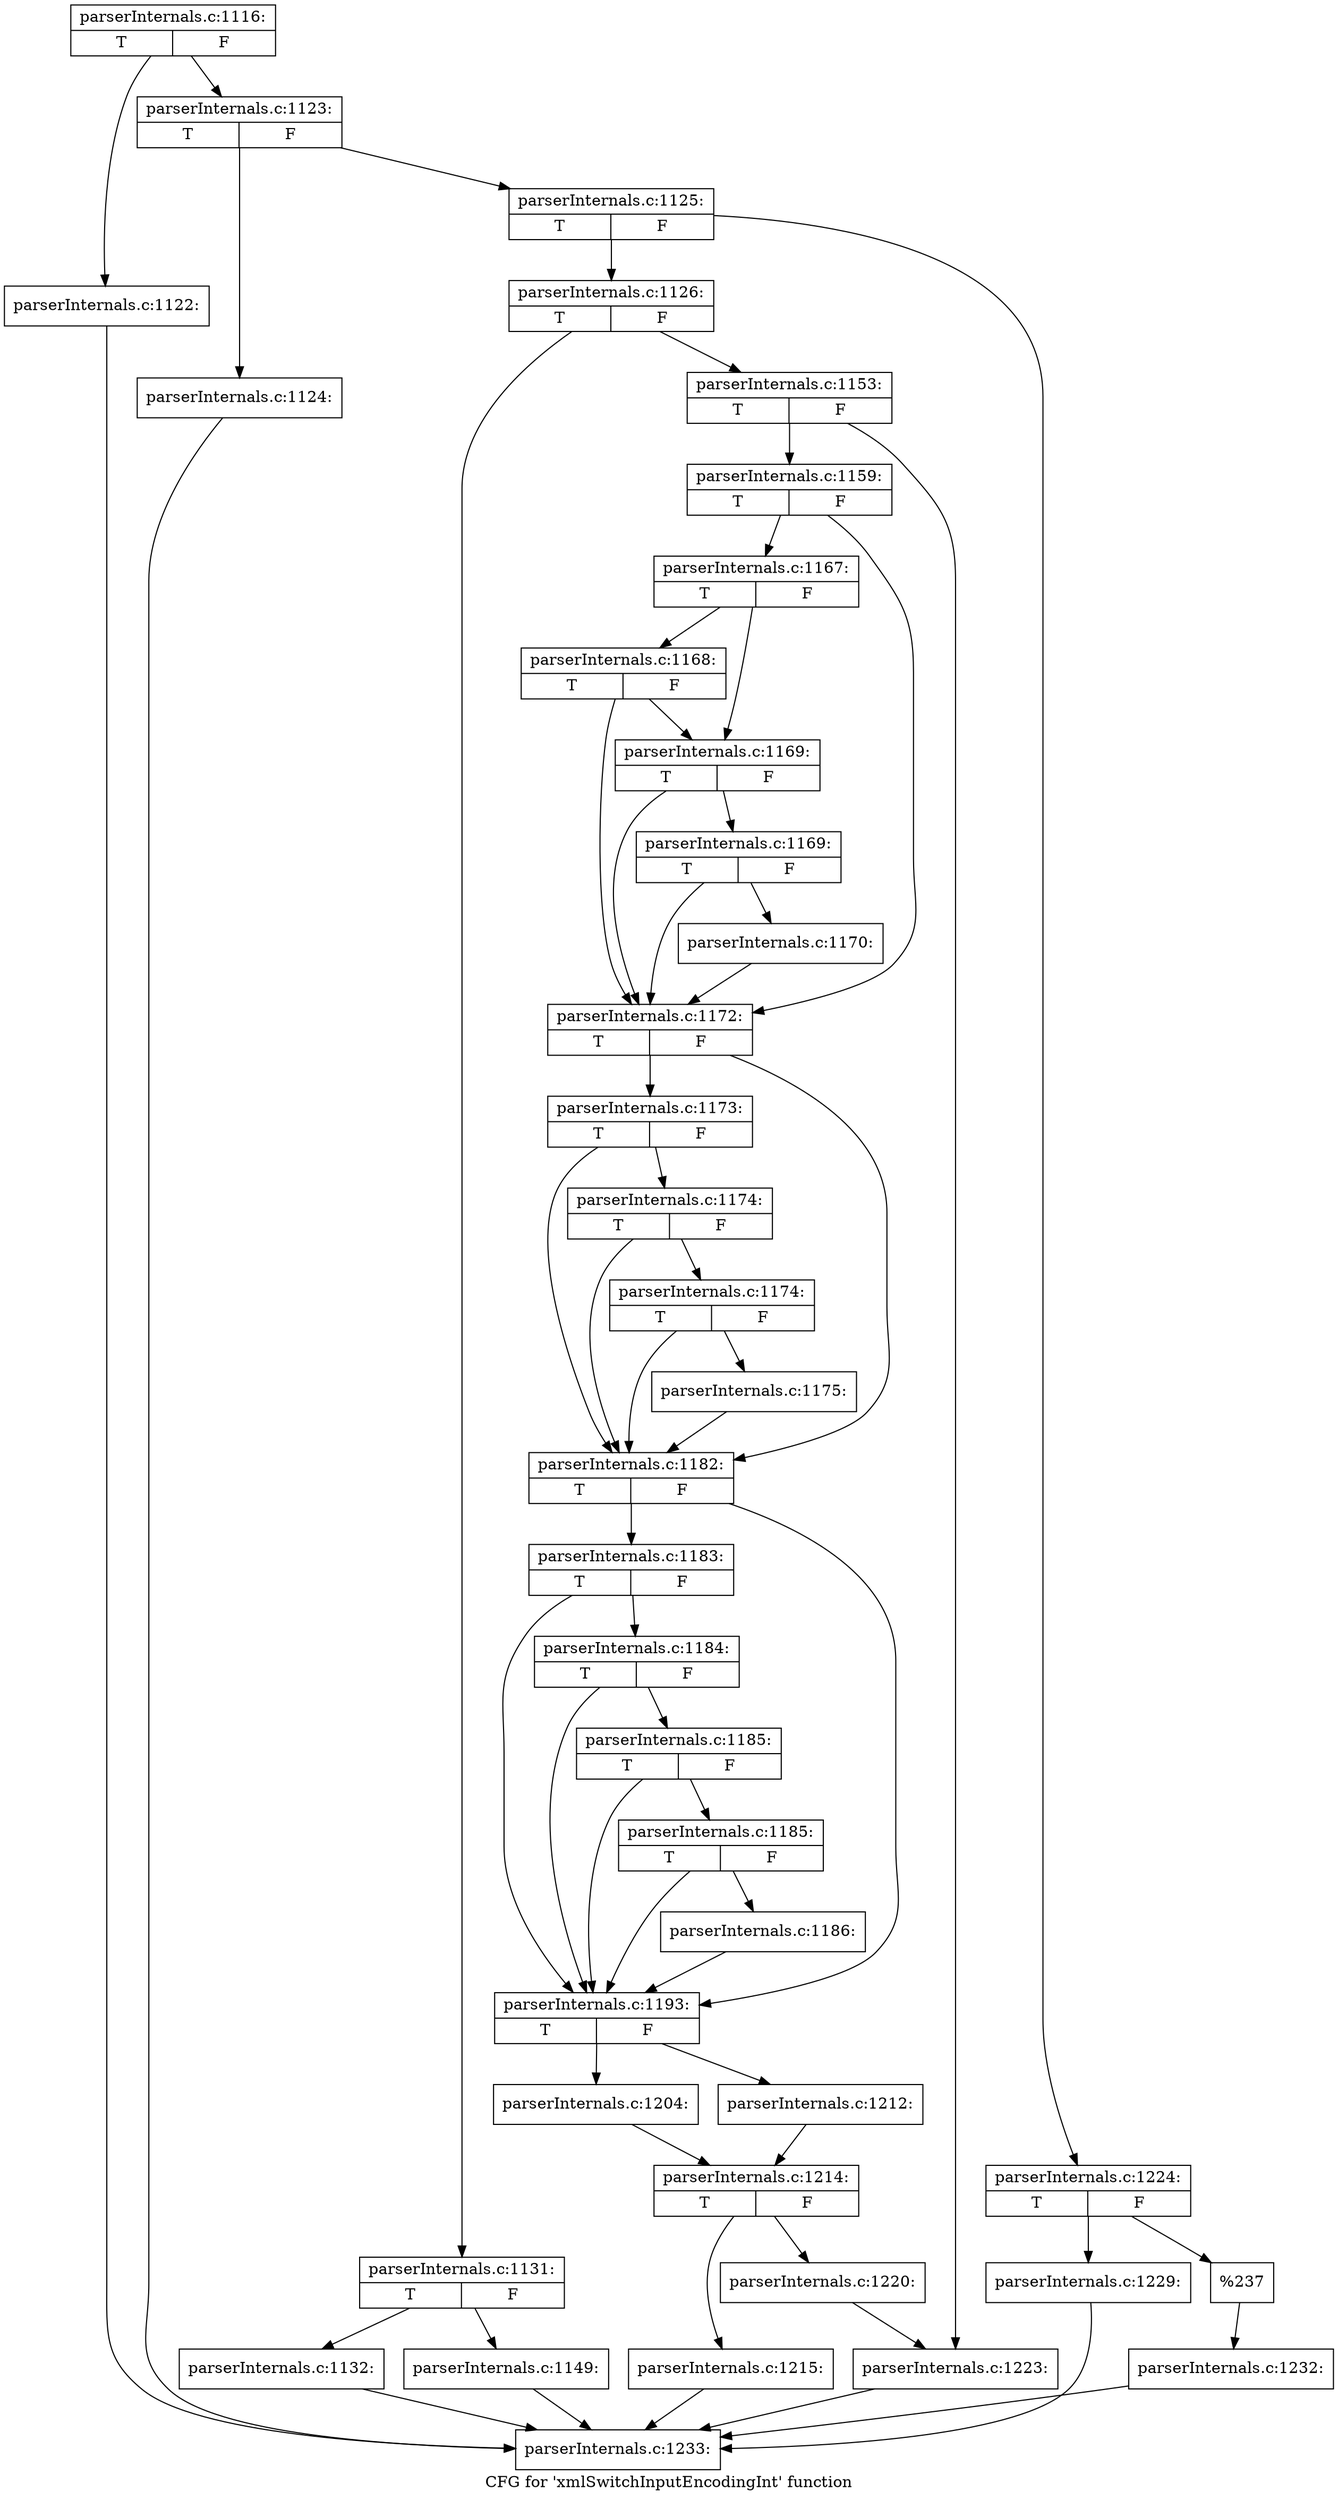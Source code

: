 digraph "CFG for 'xmlSwitchInputEncodingInt' function" {
	label="CFG for 'xmlSwitchInputEncodingInt' function";

	Node0x3cc2a50 [shape=record,label="{parserInternals.c:1116:|{<s0>T|<s1>F}}"];
	Node0x3cc2a50 -> Node0x3cc7110;
	Node0x3cc2a50 -> Node0x3cc7160;
	Node0x3cc7110 [shape=record,label="{parserInternals.c:1122:}"];
	Node0x3cc7110 -> Node0x3cc6120;
	Node0x3cc7160 [shape=record,label="{parserInternals.c:1123:|{<s0>T|<s1>F}}"];
	Node0x3cc7160 -> Node0x3cc7690;
	Node0x3cc7160 -> Node0x3cc76e0;
	Node0x3cc7690 [shape=record,label="{parserInternals.c:1124:}"];
	Node0x3cc7690 -> Node0x3cc6120;
	Node0x3cc76e0 [shape=record,label="{parserInternals.c:1125:|{<s0>T|<s1>F}}"];
	Node0x3cc76e0 -> Node0x3cc7ba0;
	Node0x3cc76e0 -> Node0x3cc7c40;
	Node0x3cc7ba0 [shape=record,label="{parserInternals.c:1126:|{<s0>T|<s1>F}}"];
	Node0x3cc7ba0 -> Node0x3cc8130;
	Node0x3cc7ba0 -> Node0x3cc8180;
	Node0x3cc8130 [shape=record,label="{parserInternals.c:1131:|{<s0>T|<s1>F}}"];
	Node0x3cc8130 -> Node0x3cc8740;
	Node0x3cc8130 -> Node0x3cc8790;
	Node0x3cc8740 [shape=record,label="{parserInternals.c:1132:}"];
	Node0x3cc8740 -> Node0x3cc6120;
	Node0x3cc8790 [shape=record,label="{parserInternals.c:1149:}"];
	Node0x3cc8790 -> Node0x3cc6120;
	Node0x3cc8180 [shape=record,label="{parserInternals.c:1153:|{<s0>T|<s1>F}}"];
	Node0x3cc8180 -> Node0x3cc9620;
	Node0x3cc8180 -> Node0x3cc9950;
	Node0x3cc9620 [shape=record,label="{parserInternals.c:1159:|{<s0>T|<s1>F}}"];
	Node0x3cc9620 -> Node0x3ccb1c0;
	Node0x3cc9620 -> Node0x3ccb0d0;
	Node0x3ccb1c0 [shape=record,label="{parserInternals.c:1167:|{<s0>T|<s1>F}}"];
	Node0x3ccb1c0 -> Node0x3ccb5b0;
	Node0x3ccb1c0 -> Node0x3ccb170;
	Node0x3ccb5b0 [shape=record,label="{parserInternals.c:1168:|{<s0>T|<s1>F}}"];
	Node0x3ccb5b0 -> Node0x3ccb0d0;
	Node0x3ccb5b0 -> Node0x3ccb170;
	Node0x3ccb170 [shape=record,label="{parserInternals.c:1169:|{<s0>T|<s1>F}}"];
	Node0x3ccb170 -> Node0x3ccb120;
	Node0x3ccb170 -> Node0x3ccb0d0;
	Node0x3ccb120 [shape=record,label="{parserInternals.c:1169:|{<s0>T|<s1>F}}"];
	Node0x3ccb120 -> Node0x3ccb080;
	Node0x3ccb120 -> Node0x3ccb0d0;
	Node0x3ccb080 [shape=record,label="{parserInternals.c:1170:}"];
	Node0x3ccb080 -> Node0x3ccb0d0;
	Node0x3ccb0d0 [shape=record,label="{parserInternals.c:1172:|{<s0>T|<s1>F}}"];
	Node0x3ccb0d0 -> Node0x3ccd220;
	Node0x3ccb0d0 -> Node0x3ccbcc0;
	Node0x3ccd220 [shape=record,label="{parserInternals.c:1173:|{<s0>T|<s1>F}}"];
	Node0x3ccd220 -> Node0x3ccbcc0;
	Node0x3ccd220 -> Node0x3ccd1a0;
	Node0x3ccd1a0 [shape=record,label="{parserInternals.c:1174:|{<s0>T|<s1>F}}"];
	Node0x3ccd1a0 -> Node0x3ccd120;
	Node0x3ccd1a0 -> Node0x3ccbcc0;
	Node0x3ccd120 [shape=record,label="{parserInternals.c:1174:|{<s0>T|<s1>F}}"];
	Node0x3ccd120 -> Node0x3ccba50;
	Node0x3ccd120 -> Node0x3ccbcc0;
	Node0x3ccba50 [shape=record,label="{parserInternals.c:1175:}"];
	Node0x3ccba50 -> Node0x3ccbcc0;
	Node0x3ccbcc0 [shape=record,label="{parserInternals.c:1182:|{<s0>T|<s1>F}}"];
	Node0x3ccbcc0 -> Node0x3cceb30;
	Node0x3ccbcc0 -> Node0x3cce960;
	Node0x3cceb30 [shape=record,label="{parserInternals.c:1183:|{<s0>T|<s1>F}}"];
	Node0x3cceb30 -> Node0x3cce960;
	Node0x3cceb30 -> Node0x3cceab0;
	Node0x3cceab0 [shape=record,label="{parserInternals.c:1184:|{<s0>T|<s1>F}}"];
	Node0x3cceab0 -> Node0x3ccea30;
	Node0x3cceab0 -> Node0x3cce960;
	Node0x3ccea30 [shape=record,label="{parserInternals.c:1185:|{<s0>T|<s1>F}}"];
	Node0x3ccea30 -> Node0x3cce9b0;
	Node0x3ccea30 -> Node0x3cce960;
	Node0x3cce9b0 [shape=record,label="{parserInternals.c:1185:|{<s0>T|<s1>F}}"];
	Node0x3cce9b0 -> Node0x3cce910;
	Node0x3cce9b0 -> Node0x3cce960;
	Node0x3cce910 [shape=record,label="{parserInternals.c:1186:}"];
	Node0x3cce910 -> Node0x3cce960;
	Node0x3cce960 [shape=record,label="{parserInternals.c:1193:|{<s0>T|<s1>F}}"];
	Node0x3cce960 -> Node0x3cd1dd0;
	Node0x3cce960 -> Node0x3cd2a40;
	Node0x3cd1dd0 [shape=record,label="{parserInternals.c:1204:}"];
	Node0x3cd1dd0 -> Node0x3cd29f0;
	Node0x3cd2a40 [shape=record,label="{parserInternals.c:1212:}"];
	Node0x3cd2a40 -> Node0x3cd29f0;
	Node0x3cd29f0 [shape=record,label="{parserInternals.c:1214:|{<s0>T|<s1>F}}"];
	Node0x3cd29f0 -> Node0x3c3e1b0;
	Node0x3cd29f0 -> Node0x3cd1970;
	Node0x3c3e1b0 [shape=record,label="{parserInternals.c:1215:}"];
	Node0x3c3e1b0 -> Node0x3cc6120;
	Node0x3cd1970 [shape=record,label="{parserInternals.c:1220:}"];
	Node0x3cd1970 -> Node0x3cc9950;
	Node0x3cc9950 [shape=record,label="{parserInternals.c:1223:}"];
	Node0x3cc9950 -> Node0x3cc6120;
	Node0x3cc7c40 [shape=record,label="{parserInternals.c:1224:|{<s0>T|<s1>F}}"];
	Node0x3cc7c40 -> Node0x3c37e80;
	Node0x3cc7c40 -> Node0x3c3e4e0;
	Node0x3c37e80 [shape=record,label="{parserInternals.c:1229:}"];
	Node0x3c37e80 -> Node0x3cc6120;
	Node0x3c3e4e0 [shape=record,label="{%237}"];
	Node0x3c3e4e0 -> Node0x3cc7bf0;
	Node0x3cc7bf0 [shape=record,label="{parserInternals.c:1232:}"];
	Node0x3cc7bf0 -> Node0x3cc6120;
	Node0x3cc6120 [shape=record,label="{parserInternals.c:1233:}"];
}
